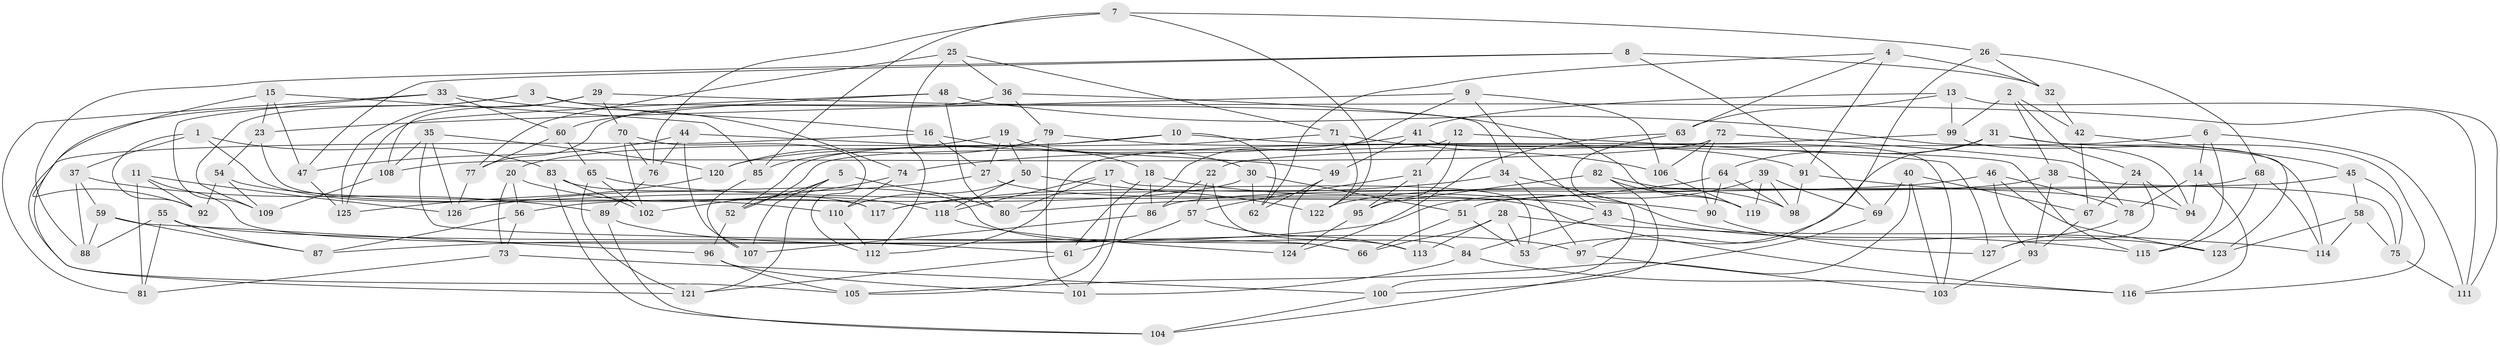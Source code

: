 // Generated by graph-tools (version 1.1) at 2025/02/03/09/25 03:02:57]
// undirected, 127 vertices, 254 edges
graph export_dot {
graph [start="1"]
  node [color=gray90,style=filled];
  1;
  2;
  3;
  4;
  5;
  6;
  7;
  8;
  9;
  10;
  11;
  12;
  13;
  14;
  15;
  16;
  17;
  18;
  19;
  20;
  21;
  22;
  23;
  24;
  25;
  26;
  27;
  28;
  29;
  30;
  31;
  32;
  33;
  34;
  35;
  36;
  37;
  38;
  39;
  40;
  41;
  42;
  43;
  44;
  45;
  46;
  47;
  48;
  49;
  50;
  51;
  52;
  53;
  54;
  55;
  56;
  57;
  58;
  59;
  60;
  61;
  62;
  63;
  64;
  65;
  66;
  67;
  68;
  69;
  70;
  71;
  72;
  73;
  74;
  75;
  76;
  77;
  78;
  79;
  80;
  81;
  82;
  83;
  84;
  85;
  86;
  87;
  88;
  89;
  90;
  91;
  92;
  93;
  94;
  95;
  96;
  97;
  98;
  99;
  100;
  101;
  102;
  103;
  104;
  105;
  106;
  107;
  108;
  109;
  110;
  111;
  112;
  113;
  114;
  115;
  116;
  117;
  118;
  119;
  120;
  121;
  122;
  123;
  124;
  125;
  126;
  127;
  1 -- 117;
  1 -- 92;
  1 -- 83;
  1 -- 37;
  2 -- 42;
  2 -- 24;
  2 -- 38;
  2 -- 99;
  3 -- 109;
  3 -- 16;
  3 -- 34;
  3 -- 105;
  4 -- 63;
  4 -- 32;
  4 -- 91;
  4 -- 62;
  5 -- 107;
  5 -- 52;
  5 -- 80;
  5 -- 121;
  6 -- 115;
  6 -- 22;
  6 -- 111;
  6 -- 14;
  7 -- 122;
  7 -- 85;
  7 -- 76;
  7 -- 26;
  8 -- 32;
  8 -- 47;
  8 -- 88;
  8 -- 69;
  9 -- 43;
  9 -- 23;
  9 -- 106;
  9 -- 101;
  10 -- 115;
  10 -- 52;
  10 -- 62;
  10 -- 20;
  11 -- 126;
  11 -- 61;
  11 -- 92;
  11 -- 81;
  12 -- 95;
  12 -- 21;
  12 -- 127;
  12 -- 52;
  13 -- 63;
  13 -- 111;
  13 -- 99;
  13 -- 41;
  14 -- 78;
  14 -- 94;
  14 -- 116;
  15 -- 23;
  15 -- 85;
  15 -- 47;
  15 -- 92;
  16 -- 27;
  16 -- 121;
  16 -- 18;
  17 -- 80;
  17 -- 53;
  17 -- 105;
  17 -- 118;
  18 -- 43;
  18 -- 61;
  18 -- 86;
  19 -- 50;
  19 -- 120;
  19 -- 27;
  19 -- 30;
  20 -- 56;
  20 -- 73;
  20 -- 118;
  21 -- 113;
  21 -- 57;
  21 -- 95;
  22 -- 84;
  22 -- 57;
  22 -- 86;
  23 -- 117;
  23 -- 54;
  24 -- 67;
  24 -- 94;
  24 -- 127;
  25 -- 112;
  25 -- 36;
  25 -- 77;
  25 -- 71;
  26 -- 97;
  26 -- 68;
  26 -- 32;
  27 -- 126;
  27 -- 116;
  28 -- 113;
  28 -- 66;
  28 -- 53;
  28 -- 114;
  29 -- 111;
  29 -- 108;
  29 -- 125;
  29 -- 70;
  30 -- 51;
  30 -- 56;
  30 -- 62;
  31 -- 116;
  31 -- 64;
  31 -- 53;
  31 -- 123;
  32 -- 42;
  33 -- 109;
  33 -- 60;
  33 -- 74;
  33 -- 81;
  34 -- 117;
  34 -- 97;
  34 -- 123;
  35 -- 120;
  35 -- 108;
  35 -- 66;
  35 -- 126;
  36 -- 119;
  36 -- 77;
  36 -- 79;
  37 -- 89;
  37 -- 59;
  37 -- 88;
  38 -- 75;
  38 -- 93;
  38 -- 122;
  39 -- 87;
  39 -- 98;
  39 -- 119;
  39 -- 69;
  40 -- 69;
  40 -- 105;
  40 -- 67;
  40 -- 103;
  41 -- 74;
  41 -- 49;
  41 -- 103;
  42 -- 45;
  42 -- 67;
  43 -- 84;
  43 -- 115;
  44 -- 76;
  44 -- 107;
  44 -- 47;
  44 -- 49;
  45 -- 58;
  45 -- 51;
  45 -- 75;
  46 -- 117;
  46 -- 93;
  46 -- 78;
  46 -- 123;
  47 -- 125;
  48 -- 94;
  48 -- 125;
  48 -- 60;
  48 -- 80;
  49 -- 124;
  49 -- 62;
  50 -- 110;
  50 -- 118;
  50 -- 122;
  51 -- 66;
  51 -- 53;
  52 -- 96;
  54 -- 109;
  54 -- 110;
  54 -- 92;
  55 -- 87;
  55 -- 66;
  55 -- 81;
  55 -- 88;
  56 -- 73;
  56 -- 87;
  57 -- 61;
  57 -- 113;
  58 -- 123;
  58 -- 75;
  58 -- 114;
  59 -- 88;
  59 -- 87;
  59 -- 96;
  60 -- 65;
  60 -- 77;
  61 -- 121;
  63 -- 124;
  63 -- 100;
  64 -- 90;
  64 -- 98;
  64 -- 80;
  65 -- 102;
  65 -- 121;
  65 -- 90;
  67 -- 93;
  68 -- 86;
  68 -- 114;
  68 -- 115;
  69 -- 104;
  70 -- 102;
  70 -- 76;
  70 -- 112;
  71 -- 122;
  71 -- 106;
  71 -- 120;
  72 -- 106;
  72 -- 108;
  72 -- 78;
  72 -- 90;
  73 -- 100;
  73 -- 81;
  74 -- 102;
  74 -- 110;
  75 -- 111;
  76 -- 89;
  77 -- 126;
  78 -- 127;
  79 -- 101;
  79 -- 91;
  79 -- 85;
  82 -- 98;
  82 -- 100;
  82 -- 119;
  82 -- 95;
  83 -- 102;
  83 -- 113;
  83 -- 104;
  84 -- 101;
  84 -- 116;
  85 -- 107;
  86 -- 107;
  89 -- 104;
  89 -- 97;
  90 -- 127;
  91 -- 98;
  91 -- 94;
  93 -- 103;
  95 -- 124;
  96 -- 105;
  96 -- 101;
  97 -- 103;
  99 -- 114;
  99 -- 112;
  100 -- 104;
  106 -- 119;
  108 -- 109;
  110 -- 112;
  118 -- 124;
  120 -- 125;
}

